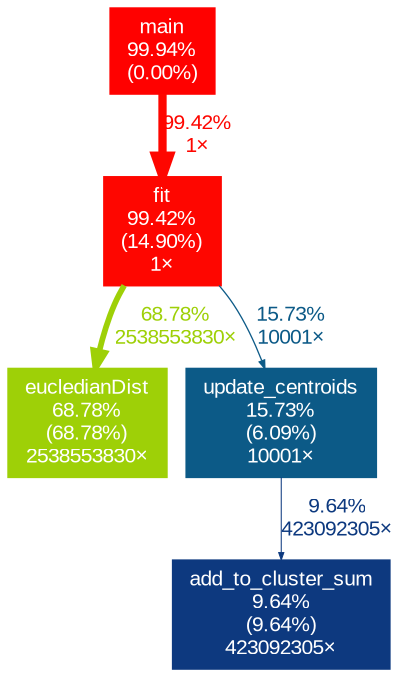 digraph {
	graph [fontname=Arial, nodesep=0.125, ranksep=0.25];
	node [fontcolor=white, fontname=Arial, height=0, shape=box, style=filled, width=0];
	edge [fontname=Arial];
	1 [color="#ff0100", fontcolor="#ffffff", fontsize="10.00", label="main\n99.94%\n(0.00%)"];
	1 -> 2 [arrowsize="1.00", color="#fe0600", fontcolor="#fe0600", fontsize="10.00", label="99.42%\n1×", labeldistance="3.98", penwidth="3.98"];
	2 [color="#fe0600", fontcolor="#ffffff", fontsize="10.00", label="fit\n99.42%\n(14.90%)\n1×"];
	2 -> 3 [arrowsize="0.83", color="#9ed007", fontcolor="#9ed007", fontsize="10.00", label="68.78%\n2538553830×", labeldistance="2.75", penwidth="2.75"];
	2 -> 4 [arrowsize="0.40", color="#0c5a87", fontcolor="#0c5a87", fontsize="10.00", label="15.73%\n10001×", labeldistance="0.63", penwidth="0.63"];
	3 [color="#9ed007", fontcolor="#ffffff", fontsize="10.00", label="eucledianDist\n68.78%\n(68.78%)\n2538553830×"];
	4 [color="#0c5a87", fontcolor="#ffffff", fontsize="10.00", label="update_centroids\n15.73%\n(6.09%)\n10001×"];
	4 -> 5 [arrowsize="0.35", color="#0d397f", fontcolor="#0d397f", fontsize="10.00", label="9.64%\n423092305×", labeldistance="0.50", penwidth="0.50"];
	5 [color="#0d397f", fontcolor="#ffffff", fontsize="10.00", label="add_to_cluster_sum\n9.64%\n(9.64%)\n423092305×"];
}

